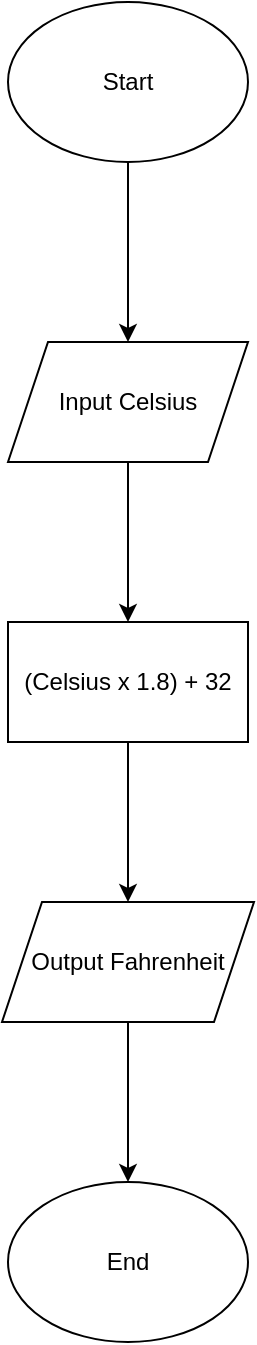 <mxfile version="24.8.8">
  <diagram name="หน้า-1" id="giOOY8__x0Y1NV9GDoFc">
    <mxGraphModel dx="1050" dy="530" grid="1" gridSize="10" guides="1" tooltips="1" connect="1" arrows="1" fold="1" page="1" pageScale="1" pageWidth="827" pageHeight="1169" math="0" shadow="0">
      <root>
        <mxCell id="0" />
        <mxCell id="1" parent="0" />
        <mxCell id="QmW5tJTFSJI4vLkuipJf-3" value="" style="edgeStyle=orthogonalEdgeStyle;rounded=0;orthogonalLoop=1;jettySize=auto;html=1;" edge="1" parent="1" source="QmW5tJTFSJI4vLkuipJf-1" target="QmW5tJTFSJI4vLkuipJf-2">
          <mxGeometry relative="1" as="geometry" />
        </mxCell>
        <mxCell id="QmW5tJTFSJI4vLkuipJf-1" value="Start" style="ellipse;whiteSpace=wrap;html=1;" vertex="1" parent="1">
          <mxGeometry x="354" y="10" width="120" height="80" as="geometry" />
        </mxCell>
        <mxCell id="QmW5tJTFSJI4vLkuipJf-5" value="" style="edgeStyle=orthogonalEdgeStyle;rounded=0;orthogonalLoop=1;jettySize=auto;html=1;" edge="1" parent="1" source="QmW5tJTFSJI4vLkuipJf-2" target="QmW5tJTFSJI4vLkuipJf-4">
          <mxGeometry relative="1" as="geometry" />
        </mxCell>
        <mxCell id="QmW5tJTFSJI4vLkuipJf-2" value="Input Celsius" style="shape=parallelogram;perimeter=parallelogramPerimeter;whiteSpace=wrap;html=1;fixedSize=1;" vertex="1" parent="1">
          <mxGeometry x="354" y="180" width="120" height="60" as="geometry" />
        </mxCell>
        <mxCell id="QmW5tJTFSJI4vLkuipJf-7" value="" style="edgeStyle=orthogonalEdgeStyle;rounded=0;orthogonalLoop=1;jettySize=auto;html=1;" edge="1" parent="1" source="QmW5tJTFSJI4vLkuipJf-4" target="QmW5tJTFSJI4vLkuipJf-6">
          <mxGeometry relative="1" as="geometry" />
        </mxCell>
        <mxCell id="QmW5tJTFSJI4vLkuipJf-4" value="(Celsius x 1.8) + 32" style="whiteSpace=wrap;html=1;" vertex="1" parent="1">
          <mxGeometry x="354" y="320" width="120" height="60" as="geometry" />
        </mxCell>
        <mxCell id="QmW5tJTFSJI4vLkuipJf-9" value="" style="edgeStyle=orthogonalEdgeStyle;rounded=0;orthogonalLoop=1;jettySize=auto;html=1;" edge="1" parent="1" source="QmW5tJTFSJI4vLkuipJf-6" target="QmW5tJTFSJI4vLkuipJf-8">
          <mxGeometry relative="1" as="geometry" />
        </mxCell>
        <mxCell id="QmW5tJTFSJI4vLkuipJf-6" value="Output Fahrenheit" style="shape=parallelogram;perimeter=parallelogramPerimeter;whiteSpace=wrap;html=1;fixedSize=1;" vertex="1" parent="1">
          <mxGeometry x="351" y="460" width="126" height="60" as="geometry" />
        </mxCell>
        <mxCell id="QmW5tJTFSJI4vLkuipJf-8" value="End" style="ellipse;whiteSpace=wrap;html=1;" vertex="1" parent="1">
          <mxGeometry x="354" y="600" width="120" height="80" as="geometry" />
        </mxCell>
      </root>
    </mxGraphModel>
  </diagram>
</mxfile>
